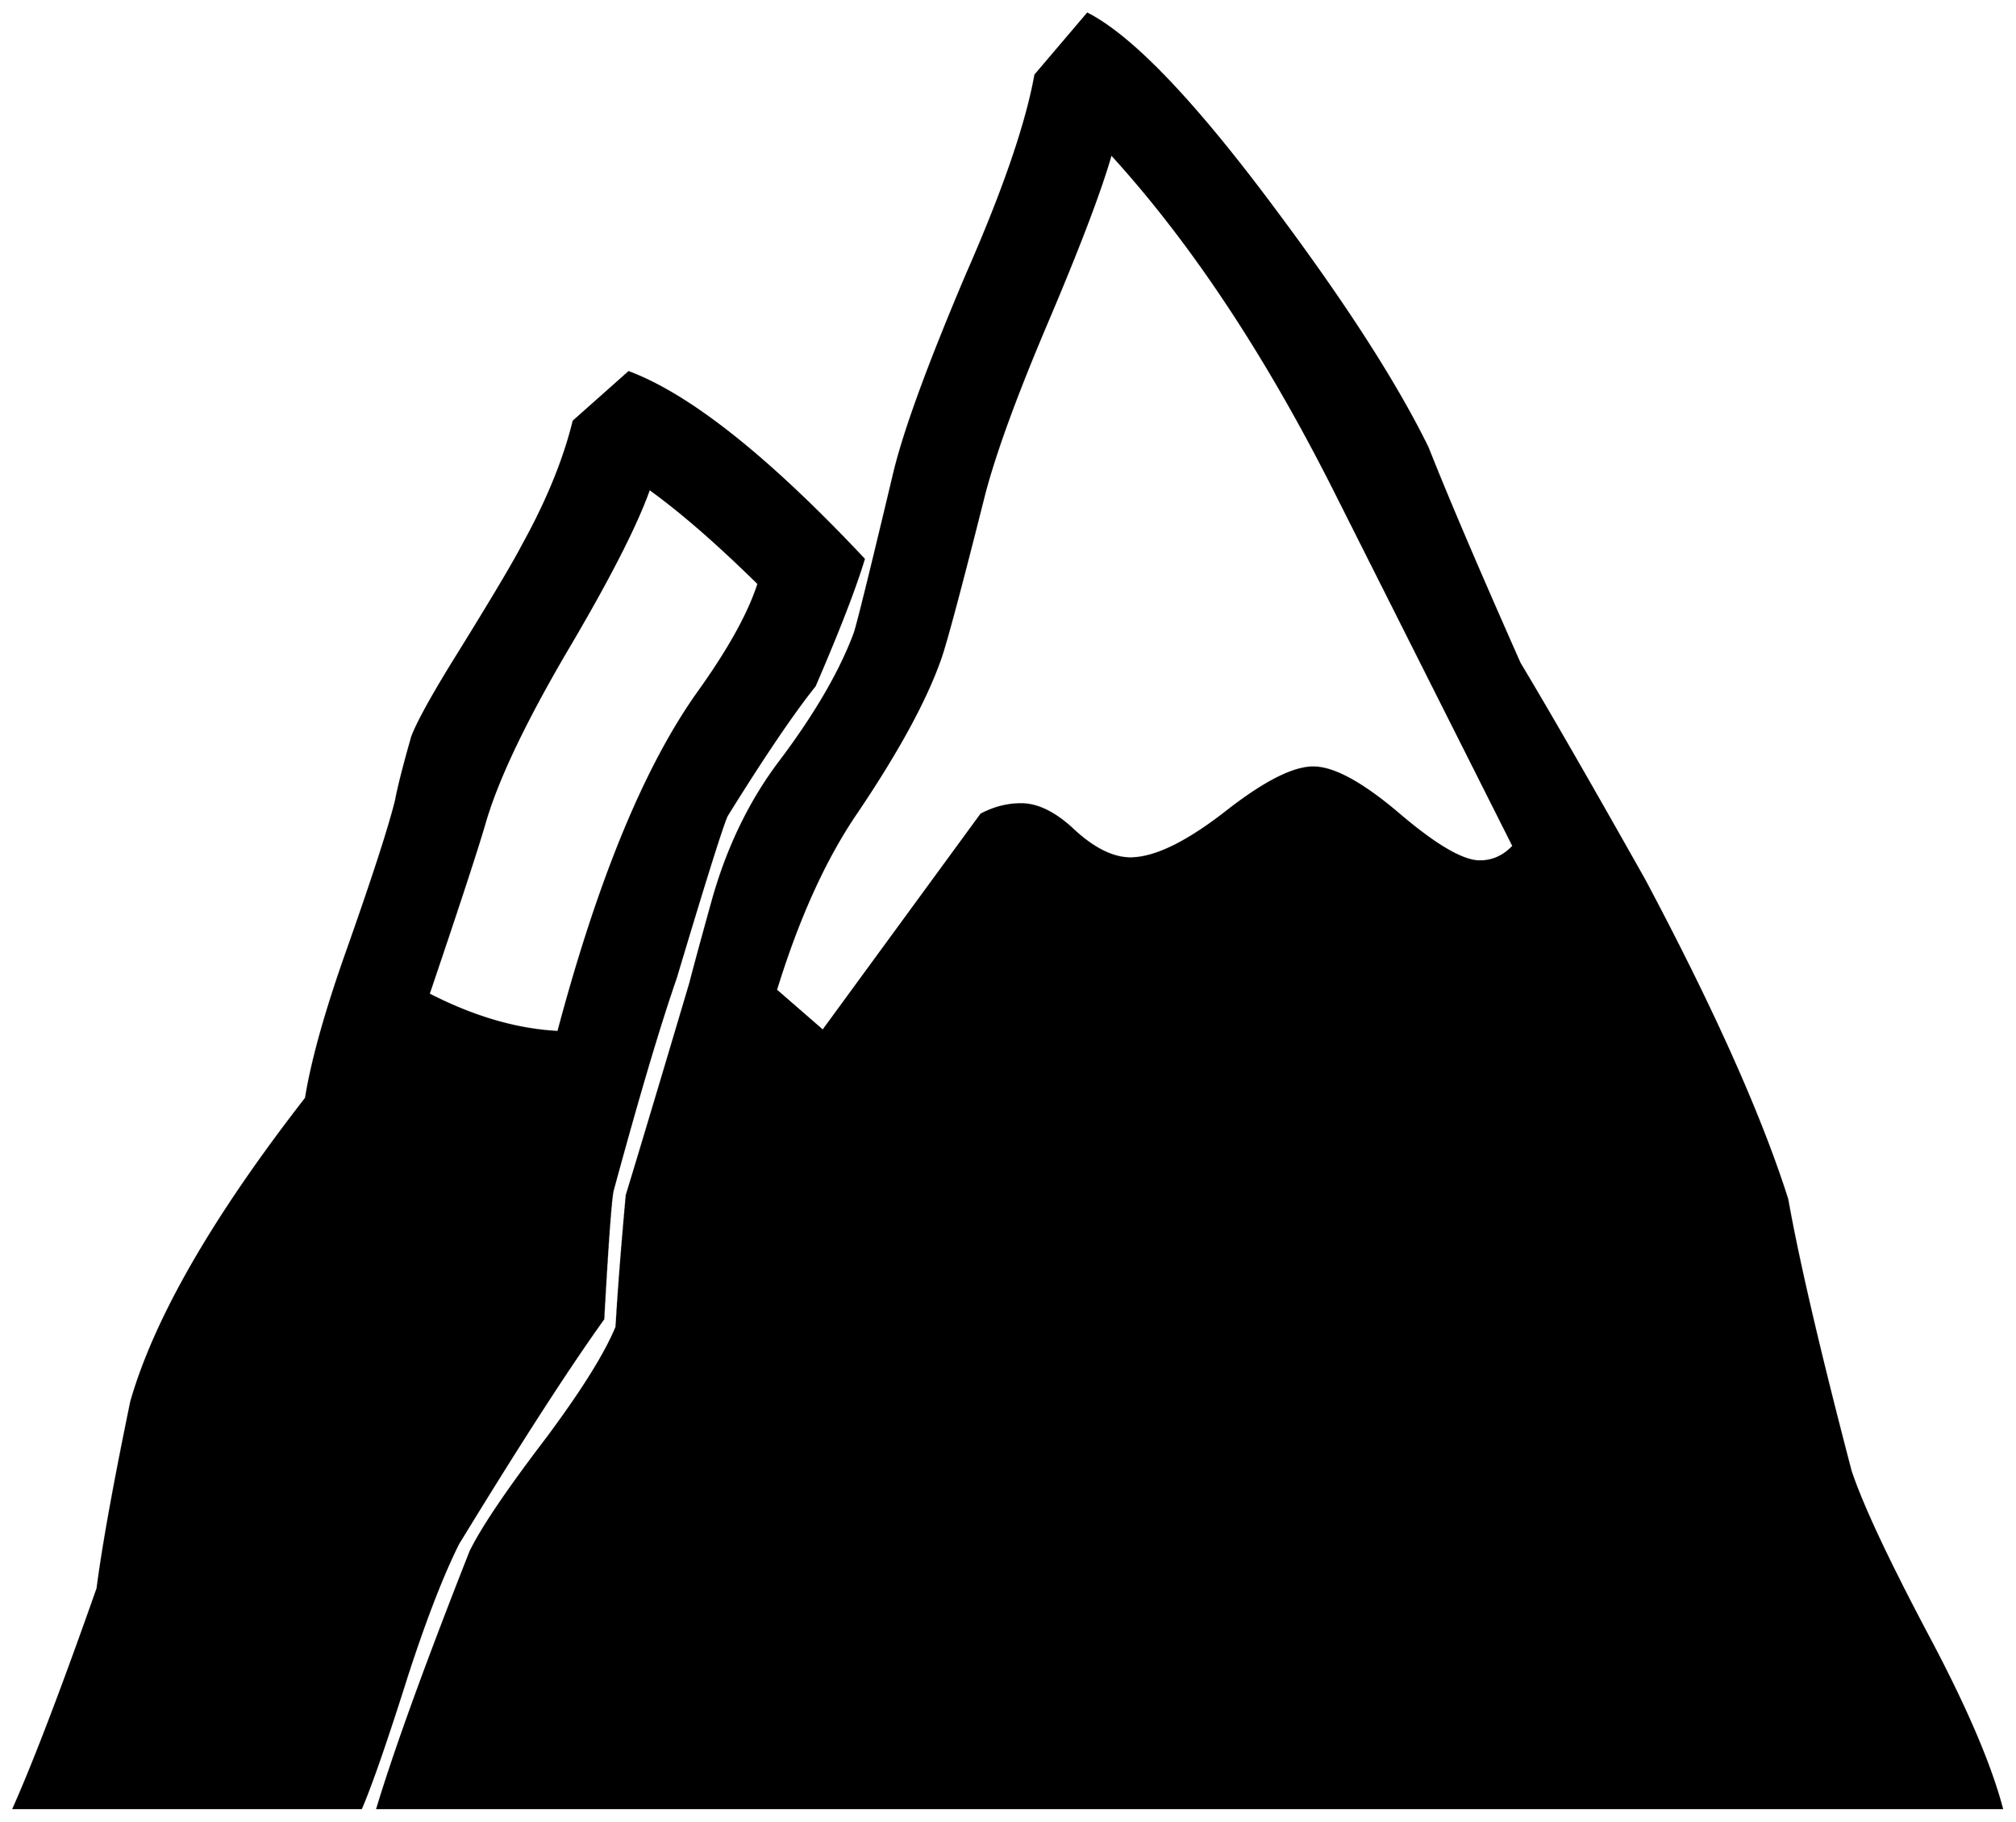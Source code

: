


\begin{tikzpicture}[y=0.80pt, x=0.80pt, yscale=-1.0, xscale=1.0, inner sep=0pt, outer sep=0pt]
\begin{scope}[shift={(100.0,1778.0)},nonzero rule]
  \path[draw=.,fill=.,line width=1.600pt] (1997.0,224.0) --
    (407.0,224.0) .. controls (424.333,166.667) and (454.667,83.0) ..
    (498.0,-27.0) .. controls (509.333,-50.333) and (534.333,-87.333) ..
    (573.0,-138.0) .. controls (607.667,-184.667) and (630.333,-221.0)
    .. (641.0,-247.0) .. controls (643.0,-281.667) and
    (646.333,-324.667) .. (651.0,-376.0) .. controls (665.0,-422.0)
    and (685.667,-491.0) .. (713.0,-583.0) .. controls
    (717.667,-601.0) and (725.0,-628.0) .. (735.0,-664.0) ..
    controls (749.667,-716.667) and (772.0,-762.667) .. (802.0,-802.0)
    .. controls (836.0,-847.333) and (860.0,-888.667) ..
    (874.0,-926.0) .. controls (876.667,-933.333) and (889.667,-986.0)
    .. (913.0,-1084.0) .. controls (923.0,-1125.333) and
    (946.667,-1190.0) .. (984.0,-1278.0) .. controls
    (1020.0,-1360.0) and (1042.333,-1425.0) .. (1051.0,-1473.0) --
    (1102.0,-1533.0) .. controls (1146.0,-1510.333) and
    (1207.333,-1446.0) .. (1286.0,-1340.0) .. controls
    (1354.667,-1248.0) and (1404.333,-1170.667) .. (1435.0,-1108.0) ..
    controls (1453.667,-1060.667) and (1483.667,-990.333) ..
    (1525.0,-897.0) .. controls (1553.0,-850.333) and
    (1593.667,-779.667) .. (1647.0,-685.0) .. controls
    (1714.333,-558.333) and (1761.0,-454.0) .. (1787.0,-372.0) ..
    controls (1797.667,-312.0) and (1818.333,-223.333) ..
    (1849.0,-106.0) .. controls (1860.333,-72.0) and
    (1886.0,-17.333) .. (1926.0,58.0) .. controls (1962.0,126.0)
    and (1985.667,181.333) .. (1997.0,224.0) -- cycle(883.0,-999.0)
    .. controls (874.333,-970.333) and (858.333,-929.0) ..
    (835.0,-875.0) .. controls (813.667,-848.333) and (785.0,-806.0)
    .. (749.0,-748.0) .. controls (745.0,-740.0) and
    (728.333,-687.0) .. (699.0,-589.0) .. controls (683.0,-543.0)
    and (662.333,-473.333) .. (637.0,-380.0) .. controls
    (635.0,-368.667) and (632.0,-327.0) .. (628.0,-255.0) ..
    controls (594.0,-207.667) and (546.667,-134.333) .. (486.0,-35.0)
    .. controls (470.667,-4.333) and (454.0,38.667) .. (436.0,94.0) ..
    controls (416.0,157.333) and (401.0,200.667) .. (391.0,224.0) --
    (51.0,224.0) .. controls (71.667,177.333) and (99.0,105.667) ..
    (133.0,9.0) .. controls (138.333,-32.333) and (149.333,-93.333) ..
    (166.0,-174.0) .. controls (189.333,-255.333) and (246.333,-354.333)
    .. (337.0,-471.0) .. controls (343.0,-508.333) and
    (356.667,-557.0) .. (378.0,-617.0) .. controls (402.667,-687.0)
    and (418.333,-735.333) .. (425.0,-762.0) .. controls
    (427.667,-776.0) and (433.0,-797.0) .. (441.0,-825.0) ..
    controls (446.333,-839.0) and (459.667,-863.333) .. (481.0,-898.0)
    .. controls (517.0,-956.0) and (539.667,-994.0) ..
    (549.0,-1012.0) .. controls (573.0,-1055.333) and
    (589.667,-1096.0) .. (599.0,-1134.0) -- (653.0,-1182.0) ..
    controls (713.0,-1159.333) and (789.667,-1098.333) ..
    (883.0,-999.0) -- cycle(1519.0,-718.0) .. controls
    (1460.333,-834.667) and (1401.667,-951.333) .. (1343.0,-1068.0) ..
    controls (1275.667,-1201.333) and (1203.0,-1310.667) ..
    (1125.0,-1396.0) .. controls (1115.0,-1360.667) and
    (1094.0,-1305.333) .. (1062.0,-1230.0) .. controls
    (1032.0,-1159.333) and (1011.667,-1103.667) .. (1001.0,-1063.0) ..
    controls (977.0,-967.667) and (962.333,-913.0) .. (957.0,-899.0)
    .. controls (942.333,-858.333) and (914.667,-808.0) ..
    (874.0,-748.0) .. controls (844.0,-703.333) and (818.333,-646.333)
    .. (797.0,-577.0) -- (843.0,-537.0) -- (998.0,-749.0) ..
    controls (1010.667,-755.667) and (1023.667,-759.0) ..
    (1037.0,-759.0) .. controls (1053.667,-759.0) and
    (1071.333,-750.0) .. (1090.0,-732.0) .. controls
    (1109.333,-714.667) and (1127.333,-706.0) .. (1144.0,-706.0) ..
    controls (1167.333,-706.0) and (1198.0,-720.667) ..
    (1236.0,-750.0) .. controls (1274.0,-780.0) and
    (1303.0,-795.0) .. (1323.0,-795.0) .. controls
    (1343.0,-795.0) and (1371.0,-779.667) .. (1407.0,-749.0) ..
    controls (1443.0,-718.333) and (1469.333,-703.0) ..
    (1486.0,-703.0) .. controls (1498.667,-703.0) and
    (1509.667,-708.0) .. (1519.0,-718.0) -- cycle(780.0,-975.0) ..
    controls (739.333,-1015.0) and (703.667,-1046.0) ..
    (673.0,-1068.0) .. controls (660.333,-1032.0) and
    (632.667,-978.0) .. (590.0,-906.0) .. controls (550.0,-837.333)
    and (524.0,-782.333) .. (512.0,-741.0) .. controls
    (504.667,-715.667) and (486.333,-659.667) .. (457.0,-573.0) ..
    controls (501.0,-550.333) and (543.333,-538.0) .. (584.0,-536.0)
    .. controls (623.333,-684.0) and (668.667,-794.333) ..
    (720.0,-867.0) .. controls (750.667,-909.667) and (770.667,-945.667)
    .. (780.0,-975.0) -- cycle;
\end{scope}

\end{tikzpicture}

